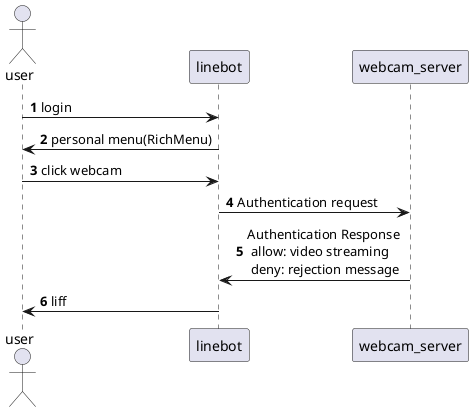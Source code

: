 @startuml
autonumber
actor user
user->linebot:login
linebot->user:personal menu(RichMenu)
user->linebot:click webcam
linebot->webcam_server:Authentication request
webcam_server->linebot:Authentication Response \n allow: video streaming \n deny: rejection message
linebot->user:liff

@enduml